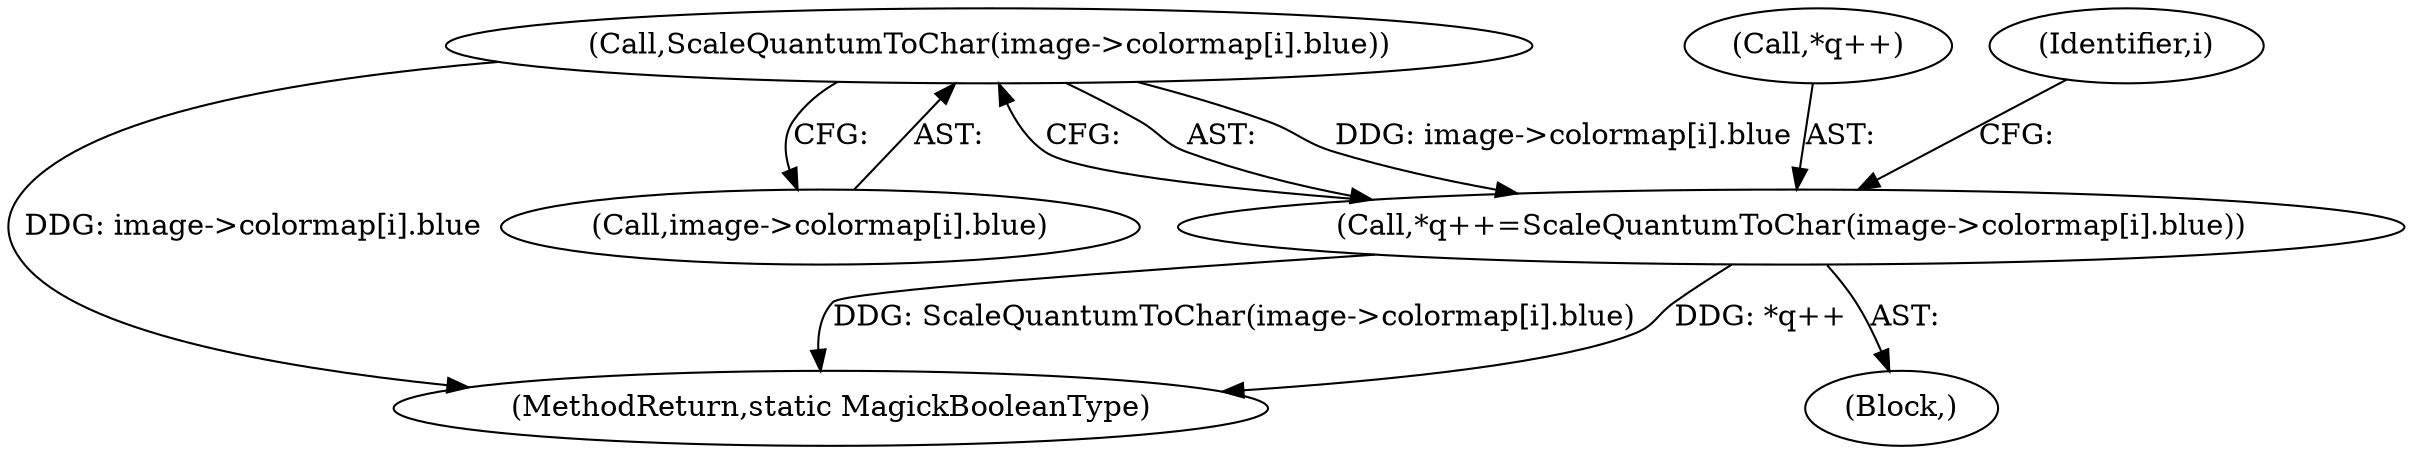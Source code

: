 digraph "0_ImageMagick_560e6e512961008938aa1d1b9aab06347b1c8f9b@array" {
"1000630" [label="(Call,ScaleQuantumToChar(image->colormap[i].blue))"];
"1000626" [label="(Call,*q++=ScaleQuantumToChar(image->colormap[i].blue))"];
"1000630" [label="(Call,ScaleQuantumToChar(image->colormap[i].blue))"];
"1000627" [label="(Call,*q++)"];
"1000601" [label="(Block,)"];
"1001357" [label="(MethodReturn,static MagickBooleanType)"];
"1000631" [label="(Call,image->colormap[i].blue)"];
"1000626" [label="(Call,*q++=ScaleQuantumToChar(image->colormap[i].blue))"];
"1000600" [label="(Identifier,i)"];
"1000630" -> "1000626"  [label="AST: "];
"1000630" -> "1000631"  [label="CFG: "];
"1000631" -> "1000630"  [label="AST: "];
"1000626" -> "1000630"  [label="CFG: "];
"1000630" -> "1001357"  [label="DDG: image->colormap[i].blue"];
"1000630" -> "1000626"  [label="DDG: image->colormap[i].blue"];
"1000626" -> "1000601"  [label="AST: "];
"1000627" -> "1000626"  [label="AST: "];
"1000600" -> "1000626"  [label="CFG: "];
"1000626" -> "1001357"  [label="DDG: ScaleQuantumToChar(image->colormap[i].blue)"];
"1000626" -> "1001357"  [label="DDG: *q++"];
}
